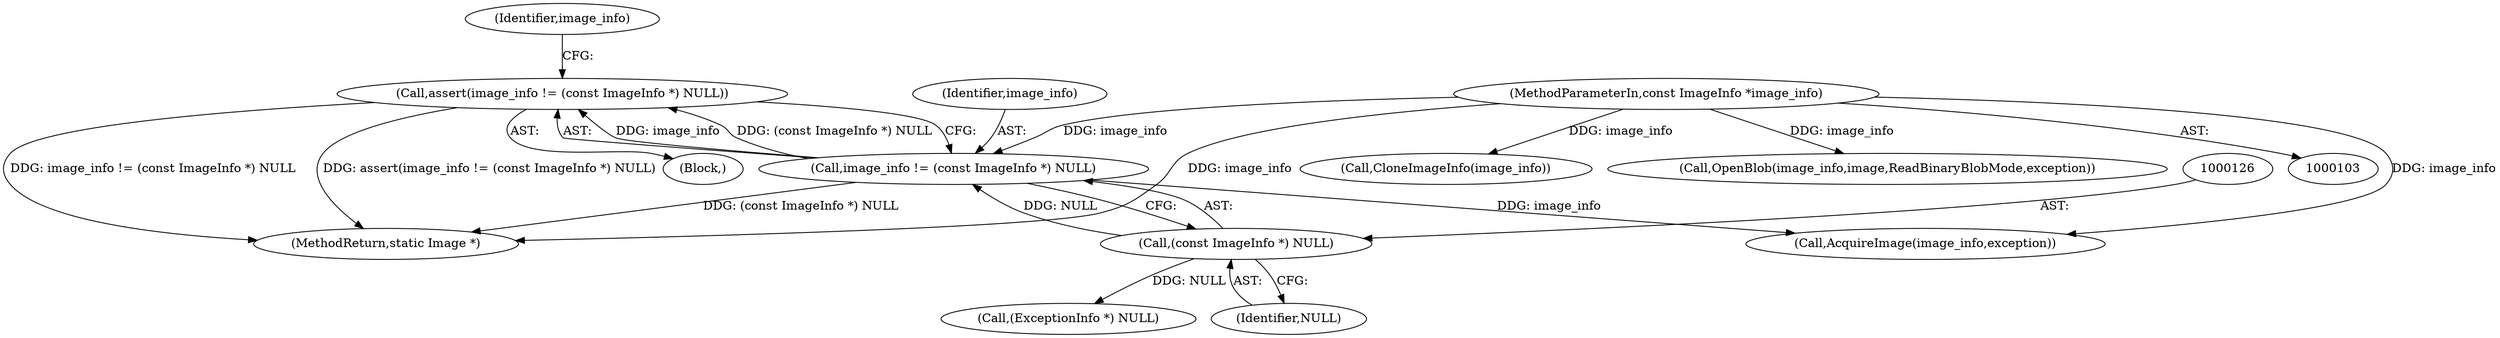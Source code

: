 digraph "0_ImageMagick_6b6bff054d569a77973f2140c0e86366e6168a6c_2@API" {
"1000122" [label="(Call,assert(image_info != (const ImageInfo *) NULL))"];
"1000123" [label="(Call,image_info != (const ImageInfo *) NULL)"];
"1000104" [label="(MethodParameterIn,const ImageInfo *image_info)"];
"1000125" [label="(Call,(const ImageInfo *) NULL)"];
"1000104" [label="(MethodParameterIn,const ImageInfo *image_info)"];
"1000218" [label="(Call,CloneImageInfo(image_info))"];
"1000152" [label="(Call,(ExceptionInfo *) NULL)"];
"1000106" [label="(Block,)"];
"1000127" [label="(Identifier,NULL)"];
"1000131" [label="(Identifier,image_info)"];
"1000125" [label="(Call,(const ImageInfo *) NULL)"];
"1000168" [label="(Call,OpenBlob(image_info,image,ReadBinaryBlobMode,exception))"];
"1000123" [label="(Call,image_info != (const ImageInfo *) NULL)"];
"1000124" [label="(Identifier,image_info)"];
"1000163" [label="(Call,AcquireImage(image_info,exception))"];
"1000635" [label="(MethodReturn,static Image *)"];
"1000122" [label="(Call,assert(image_info != (const ImageInfo *) NULL))"];
"1000122" -> "1000106"  [label="AST: "];
"1000122" -> "1000123"  [label="CFG: "];
"1000123" -> "1000122"  [label="AST: "];
"1000131" -> "1000122"  [label="CFG: "];
"1000122" -> "1000635"  [label="DDG: image_info != (const ImageInfo *) NULL"];
"1000122" -> "1000635"  [label="DDG: assert(image_info != (const ImageInfo *) NULL)"];
"1000123" -> "1000122"  [label="DDG: image_info"];
"1000123" -> "1000122"  [label="DDG: (const ImageInfo *) NULL"];
"1000123" -> "1000125"  [label="CFG: "];
"1000124" -> "1000123"  [label="AST: "];
"1000125" -> "1000123"  [label="AST: "];
"1000123" -> "1000635"  [label="DDG: (const ImageInfo *) NULL"];
"1000104" -> "1000123"  [label="DDG: image_info"];
"1000125" -> "1000123"  [label="DDG: NULL"];
"1000123" -> "1000163"  [label="DDG: image_info"];
"1000104" -> "1000103"  [label="AST: "];
"1000104" -> "1000635"  [label="DDG: image_info"];
"1000104" -> "1000163"  [label="DDG: image_info"];
"1000104" -> "1000168"  [label="DDG: image_info"];
"1000104" -> "1000218"  [label="DDG: image_info"];
"1000125" -> "1000127"  [label="CFG: "];
"1000126" -> "1000125"  [label="AST: "];
"1000127" -> "1000125"  [label="AST: "];
"1000125" -> "1000152"  [label="DDG: NULL"];
}

